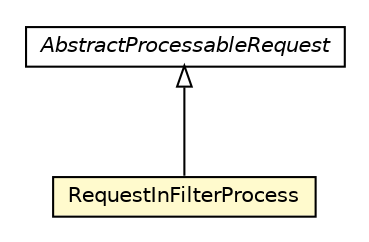 #!/usr/local/bin/dot
#
# Class diagram 
# Generated by UMLGraph version R5_6-24-gf6e263 (http://www.umlgraph.org/)
#

digraph G {
	edge [fontname="Helvetica",fontsize=10,labelfontname="Helvetica",labelfontsize=10];
	node [fontname="Helvetica",fontsize=10,shape=plaintext];
	nodesep=0.25;
	ranksep=0.5;
	// io.reinert.requestor.RequestInFilterProcess
	c25720 [label=<<table title="io.reinert.requestor.RequestInFilterProcess" border="0" cellborder="1" cellspacing="0" cellpadding="2" port="p" bgcolor="lemonChiffon" href="./RequestInFilterProcess.html">
		<tr><td><table border="0" cellspacing="0" cellpadding="1">
<tr><td align="center" balign="center"> RequestInFilterProcess </td></tr>
		</table></td></tr>
		</table>>, URL="./RequestInFilterProcess.html", fontname="Helvetica", fontcolor="black", fontsize=10.0];
	// io.reinert.requestor.AbstractProcessableRequest
	c25787 [label=<<table title="io.reinert.requestor.AbstractProcessableRequest" border="0" cellborder="1" cellspacing="0" cellpadding="2" port="p" href="./AbstractProcessableRequest.html">
		<tr><td><table border="0" cellspacing="0" cellpadding="1">
<tr><td align="center" balign="center"><font face="Helvetica-Oblique"> AbstractProcessableRequest </font></td></tr>
		</table></td></tr>
		</table>>, URL="./AbstractProcessableRequest.html", fontname="Helvetica", fontcolor="black", fontsize=10.0];
	//io.reinert.requestor.RequestInFilterProcess extends io.reinert.requestor.AbstractProcessableRequest
	c25787:p -> c25720:p [dir=back,arrowtail=empty];
}

